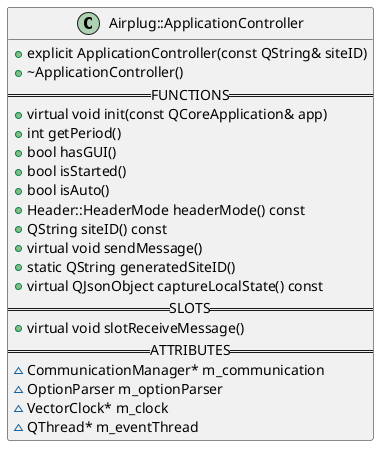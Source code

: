 @startuml(id=controllerApplication)

' ==== ApplicationController ====
class Airplug::ApplicationController {
  +explicit ApplicationController(const QString& siteID)
  +~ApplicationController()
  ==FUNCTIONS==
  +virtual void init(const QCoreApplication& app)
  +int getPeriod()
  +bool hasGUI()
  +bool isStarted()
  +bool isAuto()
  +Header::HeaderMode headerMode() const
  +QString siteID() const
  +virtual void sendMessage()
  +static QString generatedSiteID()
  +virtual QJsonObject captureLocalState() const
  ==SLOTS==
  +virtual void slotReceiveMessage()
  ==ATTRIBUTES==
  ~CommunicationManager* m_communication
  ~OptionParser m_optionParser
  ~VectorClock* m_clock
  ~QThread* m_eventThread
}

@enduml
